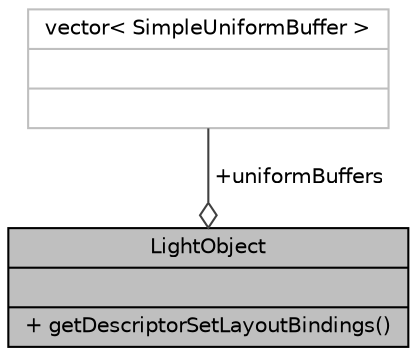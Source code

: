 digraph "LightObject"
{
 // LATEX_PDF_SIZE
  edge [fontname="Helvetica",fontsize="10",labelfontname="Helvetica",labelfontsize="10"];
  node [fontname="Helvetica",fontsize="10",shape=record];
  Node1 [label="{LightObject\n||+ getDescriptorSetLayoutBindings()\l}",height=0.2,width=0.4,color="black", fillcolor="grey75", style="filled", fontcolor="black",tooltip="Simple light object that contains a list of uniform buffers."];
  Node2 -> Node1 [color="grey25",fontsize="10",style="solid",label=" +uniformBuffers" ,arrowhead="odiamond",fontname="Helvetica"];
  Node2 [label="{vector\< SimpleUniformBuffer \>\n||}",height=0.2,width=0.4,color="grey75", fillcolor="white", style="filled",tooltip=" "];
}
